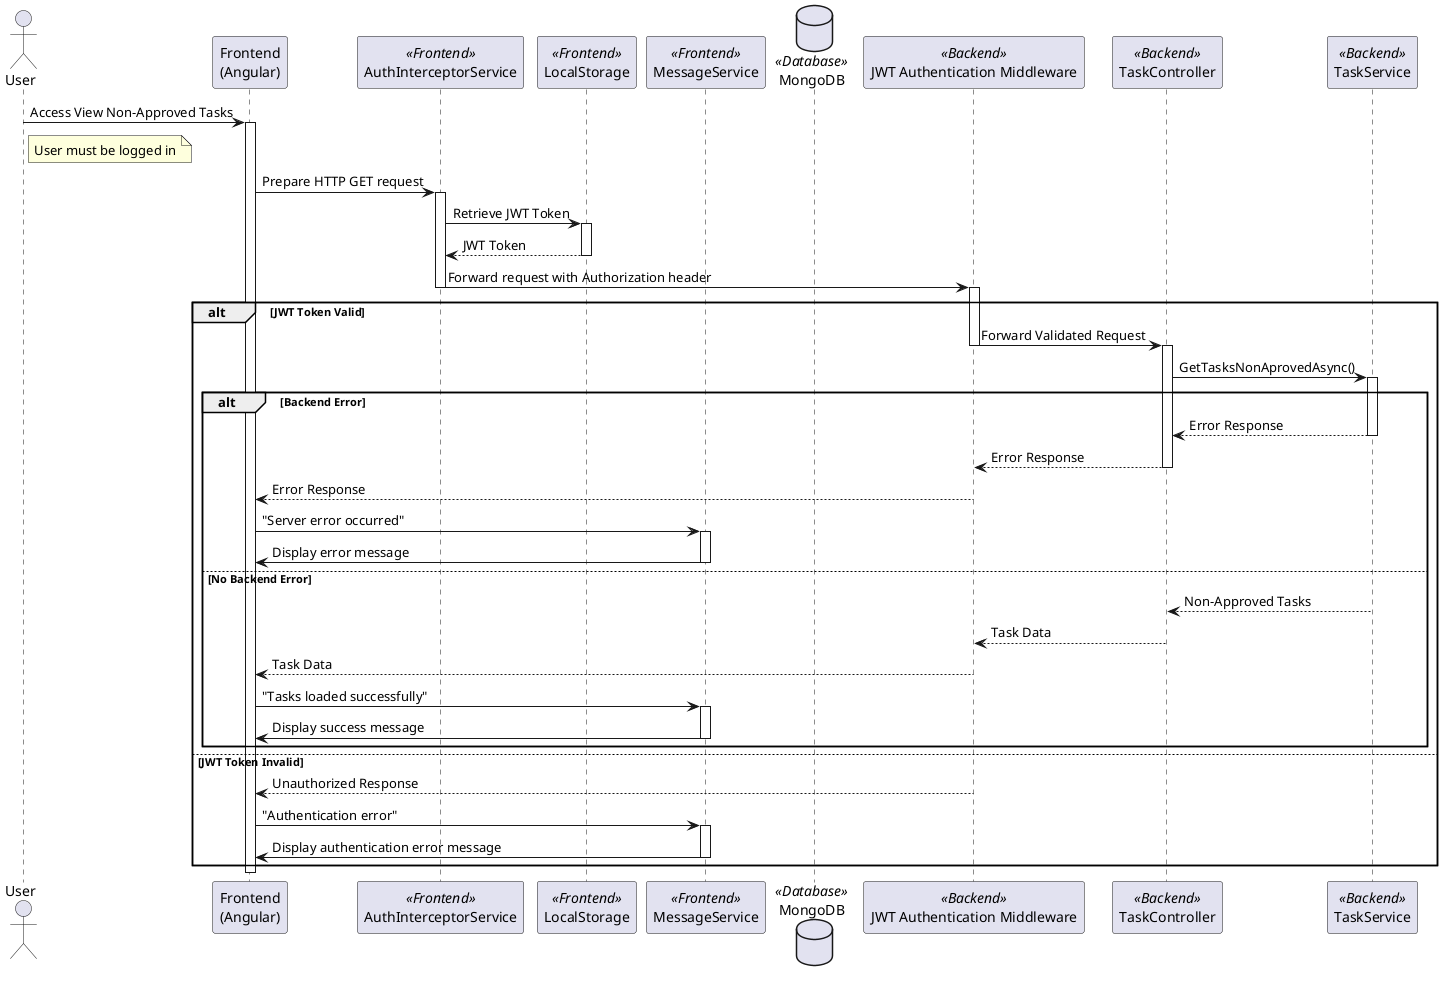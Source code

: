 @startuml
actor User
participant "Frontend\n(Angular)" as Frontend
participant "AuthInterceptorService" as AuthInterceptor <<Frontend>>
participant "LocalStorage" as LocalStorage <<Frontend>>
participant "MessageService" as MessageService <<Frontend>>
database "MongoDB" as Database <<Database>>
participant "JWT Authentication Middleware" as JwtAuth <<Backend>>
participant "TaskController" as Controller <<Backend>>
participant "TaskService" as TaskService <<Backend>>

User -> Frontend: Access View Non-Approved Tasks
note right of User: User must be logged in
activate Frontend

Frontend -> AuthInterceptor: Prepare HTTP GET request
activate AuthInterceptor
AuthInterceptor -> LocalStorage: Retrieve JWT Token
activate LocalStorage
LocalStorage --> AuthInterceptor: JWT Token
deactivate LocalStorage

AuthInterceptor -> JwtAuth: Forward request with Authorization header
deactivate AuthInterceptor
activate JwtAuth

alt JWT Token Valid
    JwtAuth -> Controller: Forward Validated Request
    deactivate JwtAuth
    activate Controller

    Controller -> TaskService: GetTasksNonAprovedAsync()
    activate TaskService

    alt Backend Error
        TaskService --> Controller: Error Response
        deactivate TaskService

        Controller --> JwtAuth: Error Response
        deactivate Controller

        JwtAuth --> Frontend: Error Response
        deactivate JwtAuth

        Frontend -> MessageService: "Server error occurred"
        activate MessageService
        MessageService -> Frontend: Display error message
        deactivate MessageService
    else No Backend Error
        TaskService --> Controller: Non-Approved Tasks
        deactivate TaskService

        Controller --> JwtAuth: Task Data
        deactivate Controller

        JwtAuth --> Frontend: Task Data
        deactivate JwtAuth

        Frontend -> MessageService: "Tasks loaded successfully"
        activate MessageService
        MessageService -> Frontend: Display success message
        deactivate MessageService
    end

else JWT Token Invalid
    JwtAuth --> Frontend: Unauthorized Response
    deactivate JwtAuth

    Frontend -> MessageService: "Authentication error"
    activate MessageService
    MessageService -> Frontend: Display authentication error message
    deactivate MessageService
end

deactivate Frontend
@enduml
